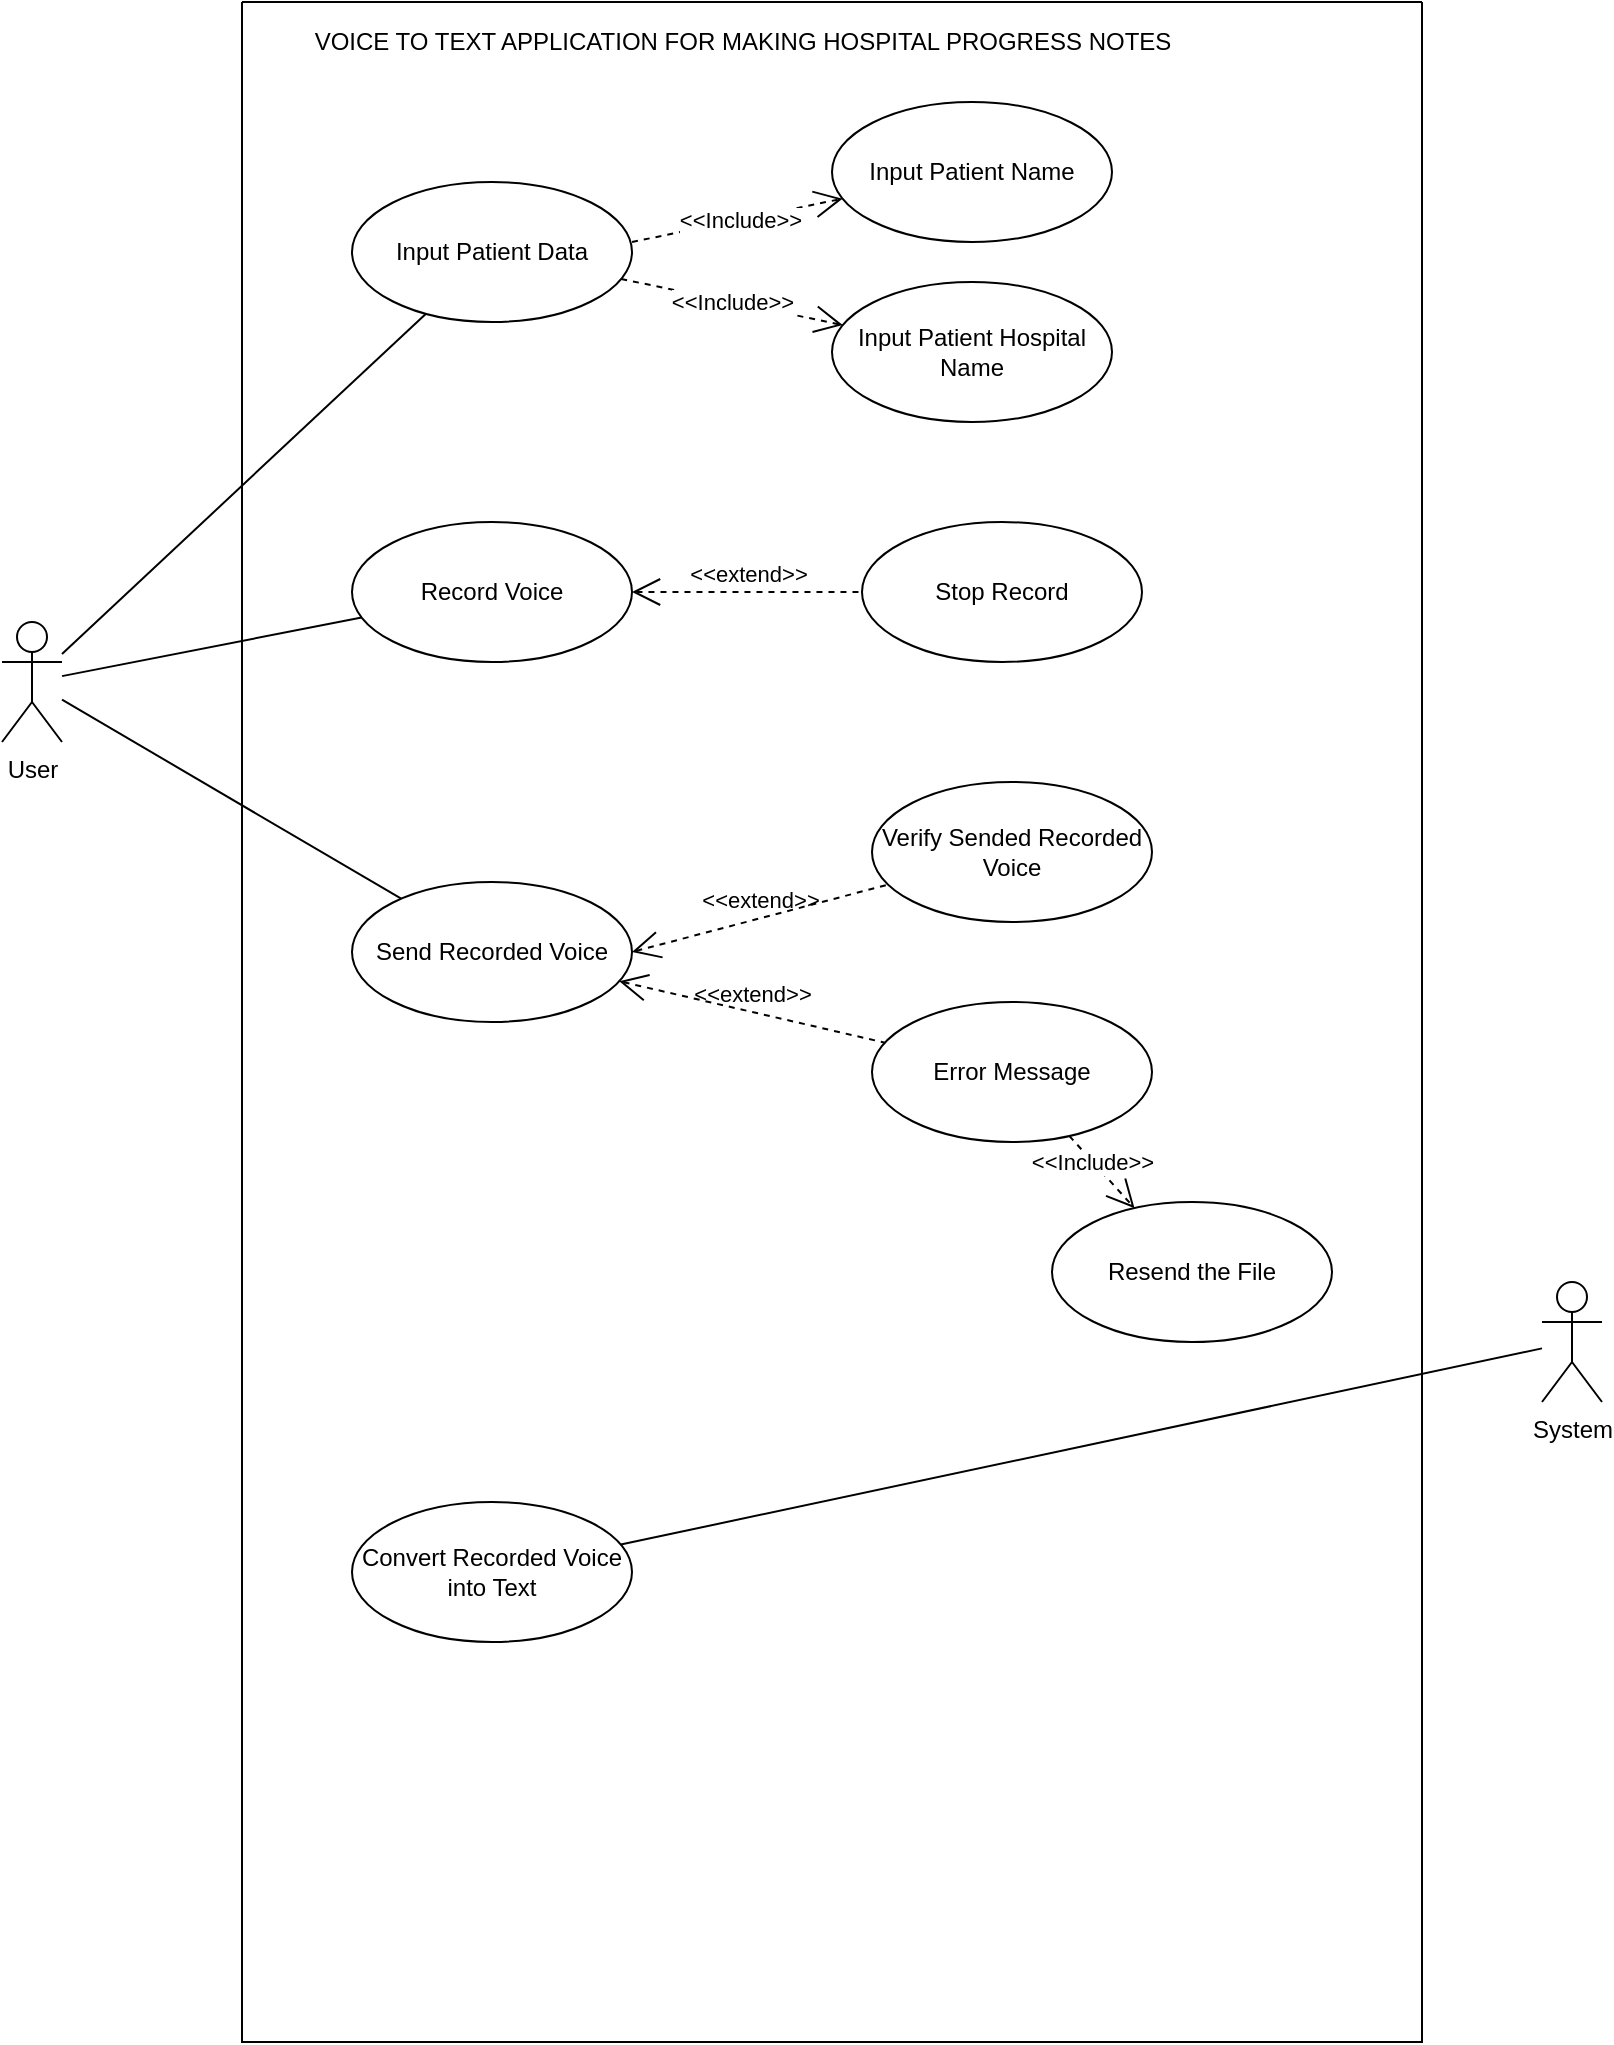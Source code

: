 <mxfile version="19.0.0" type="github">
  <diagram id="FMXjQB1aIxB4md0HR3l6" name="Page-1">
    <mxGraphModel dx="714" dy="752" grid="1" gridSize="10" guides="1" tooltips="1" connect="1" arrows="1" fold="1" page="1" pageScale="1" pageWidth="850" pageHeight="1100" math="0" shadow="0">
      <root>
        <mxCell id="0" />
        <mxCell id="1" parent="0" />
        <mxCell id="12ZCaDhA3wb4f9CBfFdF-1" value="" style="swimlane;startSize=0;" parent="1" vertex="1">
          <mxGeometry x="130" y="70" width="590" height="1020" as="geometry" />
        </mxCell>
        <mxCell id="kOYGMovy5z7fQG_Vj6xM-1" value="VOICE TO TEXT APPLICATION FOR MAKING HOSPITAL PROGRESS NOTES" style="text;html=1;align=center;verticalAlign=middle;resizable=0;points=[];autosize=1;strokeColor=none;fillColor=none;" vertex="1" parent="12ZCaDhA3wb4f9CBfFdF-1">
          <mxGeometry x="30" y="10" width="440" height="20" as="geometry" />
        </mxCell>
        <mxCell id="kOYGMovy5z7fQG_Vj6xM-4" value="&lt;span style=&quot;&quot;&gt;Record Voice&lt;/span&gt;" style="ellipse;whiteSpace=wrap;html=1;" vertex="1" parent="12ZCaDhA3wb4f9CBfFdF-1">
          <mxGeometry x="55" y="260" width="140" height="70" as="geometry" />
        </mxCell>
        <mxCell id="kOYGMovy5z7fQG_Vj6xM-5" value="Input Patient Data" style="ellipse;whiteSpace=wrap;html=1;" vertex="1" parent="12ZCaDhA3wb4f9CBfFdF-1">
          <mxGeometry x="55" y="90" width="140" height="70" as="geometry" />
        </mxCell>
        <mxCell id="kOYGMovy5z7fQG_Vj6xM-6" value="Input Patient Name" style="ellipse;whiteSpace=wrap;html=1;" vertex="1" parent="12ZCaDhA3wb4f9CBfFdF-1">
          <mxGeometry x="295" y="50" width="140" height="70" as="geometry" />
        </mxCell>
        <mxCell id="kOYGMovy5z7fQG_Vj6xM-7" value="Input Patient Hospital Name" style="ellipse;whiteSpace=wrap;html=1;" vertex="1" parent="12ZCaDhA3wb4f9CBfFdF-1">
          <mxGeometry x="295" y="140" width="140" height="70" as="geometry" />
        </mxCell>
        <mxCell id="kOYGMovy5z7fQG_Vj6xM-11" value="&amp;lt;&amp;lt;Include&amp;gt;&amp;gt;" style="endArrow=open;endSize=12;dashed=1;html=1;rounded=0;" edge="1" parent="12ZCaDhA3wb4f9CBfFdF-1" target="kOYGMovy5z7fQG_Vj6xM-6">
          <mxGeometry x="0.034" width="160" relative="1" as="geometry">
            <mxPoint x="195" y="120" as="sourcePoint" />
            <mxPoint x="355" y="120" as="targetPoint" />
            <mxPoint as="offset" />
          </mxGeometry>
        </mxCell>
        <mxCell id="kOYGMovy5z7fQG_Vj6xM-12" value="&amp;lt;&amp;lt;Include&amp;gt;&amp;gt;" style="endArrow=open;endSize=12;dashed=1;html=1;rounded=0;" edge="1" parent="12ZCaDhA3wb4f9CBfFdF-1" source="kOYGMovy5z7fQG_Vj6xM-5" target="kOYGMovy5z7fQG_Vj6xM-7">
          <mxGeometry x="-0.001" width="160" relative="1" as="geometry">
            <mxPoint x="205" y="140" as="sourcePoint" />
            <mxPoint x="365" y="140" as="targetPoint" />
            <mxPoint as="offset" />
          </mxGeometry>
        </mxCell>
        <mxCell id="kOYGMovy5z7fQG_Vj6xM-13" value="Send Recorded Voice" style="ellipse;whiteSpace=wrap;html=1;" vertex="1" parent="12ZCaDhA3wb4f9CBfFdF-1">
          <mxGeometry x="55" y="440" width="140" height="70" as="geometry" />
        </mxCell>
        <mxCell id="kOYGMovy5z7fQG_Vj6xM-14" value="Verify Sended Recorded Voice" style="ellipse;whiteSpace=wrap;html=1;" vertex="1" parent="12ZCaDhA3wb4f9CBfFdF-1">
          <mxGeometry x="315" y="390" width="140" height="70" as="geometry" />
        </mxCell>
        <mxCell id="kOYGMovy5z7fQG_Vj6xM-15" value="Error Message" style="ellipse;whiteSpace=wrap;html=1;" vertex="1" parent="12ZCaDhA3wb4f9CBfFdF-1">
          <mxGeometry x="315" y="500" width="140" height="70" as="geometry" />
        </mxCell>
        <mxCell id="kOYGMovy5z7fQG_Vj6xM-16" value="Resend the File" style="ellipse;whiteSpace=wrap;html=1;" vertex="1" parent="12ZCaDhA3wb4f9CBfFdF-1">
          <mxGeometry x="405" y="600" width="140" height="70" as="geometry" />
        </mxCell>
        <mxCell id="kOYGMovy5z7fQG_Vj6xM-17" value="&amp;lt;&amp;lt;Include&amp;gt;&amp;gt;" style="endArrow=open;endSize=12;dashed=1;html=1;rounded=0;" edge="1" parent="12ZCaDhA3wb4f9CBfFdF-1" source="kOYGMovy5z7fQG_Vj6xM-15" target="kOYGMovy5z7fQG_Vj6xM-16">
          <mxGeometry x="-0.289" width="160" relative="1" as="geometry">
            <mxPoint x="415" y="550" as="sourcePoint" />
            <mxPoint x="575" y="550" as="targetPoint" />
            <mxPoint as="offset" />
          </mxGeometry>
        </mxCell>
        <mxCell id="kOYGMovy5z7fQG_Vj6xM-18" value="&amp;lt;&amp;lt;extend&amp;gt;&amp;gt;" style="edgeStyle=none;html=1;startArrow=open;endArrow=none;startSize=12;verticalAlign=bottom;dashed=1;labelBackgroundColor=none;rounded=0;exitX=1;exitY=0.5;exitDx=0;exitDy=0;" edge="1" parent="12ZCaDhA3wb4f9CBfFdF-1" source="kOYGMovy5z7fQG_Vj6xM-13" target="kOYGMovy5z7fQG_Vj6xM-14">
          <mxGeometry width="160" relative="1" as="geometry">
            <mxPoint x="290" y="370" as="sourcePoint" />
            <mxPoint x="450" y="370" as="targetPoint" />
          </mxGeometry>
        </mxCell>
        <mxCell id="kOYGMovy5z7fQG_Vj6xM-19" value="&amp;lt;&amp;lt;extend&amp;gt;&amp;gt;" style="edgeStyle=none;html=1;startArrow=open;endArrow=none;startSize=12;verticalAlign=bottom;dashed=1;labelBackgroundColor=none;rounded=0;" edge="1" parent="12ZCaDhA3wb4f9CBfFdF-1" source="kOYGMovy5z7fQG_Vj6xM-13" target="kOYGMovy5z7fQG_Vj6xM-15">
          <mxGeometry width="160" relative="1" as="geometry">
            <mxPoint x="290" y="370" as="sourcePoint" />
            <mxPoint x="450" y="370" as="targetPoint" />
          </mxGeometry>
        </mxCell>
        <mxCell id="kOYGMovy5z7fQG_Vj6xM-20" value="Stop Record" style="ellipse;whiteSpace=wrap;html=1;" vertex="1" parent="12ZCaDhA3wb4f9CBfFdF-1">
          <mxGeometry x="310" y="260" width="140" height="70" as="geometry" />
        </mxCell>
        <mxCell id="kOYGMovy5z7fQG_Vj6xM-21" value="&amp;lt;&amp;lt;extend&amp;gt;&amp;gt;" style="edgeStyle=none;html=1;startArrow=open;endArrow=none;startSize=12;verticalAlign=bottom;dashed=1;labelBackgroundColor=none;rounded=0;" edge="1" parent="12ZCaDhA3wb4f9CBfFdF-1" source="kOYGMovy5z7fQG_Vj6xM-4" target="kOYGMovy5z7fQG_Vj6xM-20">
          <mxGeometry width="160" relative="1" as="geometry">
            <mxPoint x="190" y="300" as="sourcePoint" />
            <mxPoint x="350" y="300" as="targetPoint" />
          </mxGeometry>
        </mxCell>
        <mxCell id="kOYGMovy5z7fQG_Vj6xM-26" value="Convert Recorded Voice into Text" style="ellipse;whiteSpace=wrap;html=1;" vertex="1" parent="12ZCaDhA3wb4f9CBfFdF-1">
          <mxGeometry x="55" y="750" width="140" height="70" as="geometry" />
        </mxCell>
        <mxCell id="kOYGMovy5z7fQG_Vj6xM-2" value="User" style="shape=umlActor;verticalLabelPosition=bottom;verticalAlign=top;html=1;" vertex="1" parent="1">
          <mxGeometry x="10" y="380" width="30" height="60" as="geometry" />
        </mxCell>
        <mxCell id="kOYGMovy5z7fQG_Vj6xM-22" value="" style="edgeStyle=none;html=1;endArrow=none;verticalAlign=bottom;rounded=0;" edge="1" parent="1" source="kOYGMovy5z7fQG_Vj6xM-2" target="kOYGMovy5z7fQG_Vj6xM-5">
          <mxGeometry width="160" relative="1" as="geometry">
            <mxPoint x="20" y="250" as="sourcePoint" />
            <mxPoint x="180" y="250" as="targetPoint" />
          </mxGeometry>
        </mxCell>
        <mxCell id="kOYGMovy5z7fQG_Vj6xM-23" value="" style="edgeStyle=none;html=1;endArrow=none;verticalAlign=bottom;rounded=0;" edge="1" parent="1" source="kOYGMovy5z7fQG_Vj6xM-2" target="kOYGMovy5z7fQG_Vj6xM-4">
          <mxGeometry width="160" relative="1" as="geometry">
            <mxPoint x="90" y="420" as="sourcePoint" />
            <mxPoint x="250" y="420" as="targetPoint" />
          </mxGeometry>
        </mxCell>
        <mxCell id="kOYGMovy5z7fQG_Vj6xM-24" value="" style="edgeStyle=none;html=1;endArrow=none;verticalAlign=bottom;rounded=0;" edge="1" parent="1" source="kOYGMovy5z7fQG_Vj6xM-2" target="kOYGMovy5z7fQG_Vj6xM-13">
          <mxGeometry width="160" relative="1" as="geometry">
            <mxPoint x="80" y="500" as="sourcePoint" />
            <mxPoint x="240" y="500" as="targetPoint" />
          </mxGeometry>
        </mxCell>
        <mxCell id="kOYGMovy5z7fQG_Vj6xM-25" value="System" style="shape=umlActor;html=1;verticalLabelPosition=bottom;verticalAlign=top;align=center;" vertex="1" parent="1">
          <mxGeometry x="780" y="710" width="30" height="60" as="geometry" />
        </mxCell>
        <mxCell id="kOYGMovy5z7fQG_Vj6xM-27" value="" style="edgeStyle=none;html=1;endArrow=none;verticalAlign=bottom;rounded=0;" edge="1" parent="1" source="kOYGMovy5z7fQG_Vj6xM-25" target="kOYGMovy5z7fQG_Vj6xM-26">
          <mxGeometry width="160" relative="1" as="geometry">
            <mxPoint x="740" y="500" as="sourcePoint" />
            <mxPoint x="900" y="500" as="targetPoint" />
          </mxGeometry>
        </mxCell>
      </root>
    </mxGraphModel>
  </diagram>
</mxfile>
